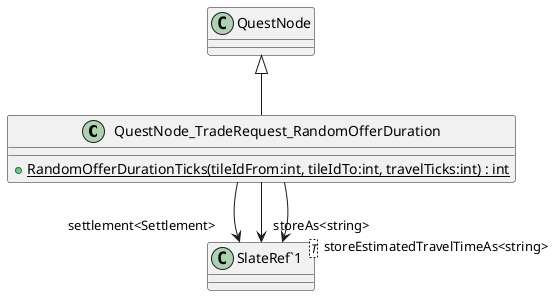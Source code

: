 @startuml
class QuestNode_TradeRequest_RandomOfferDuration {
    + {static} RandomOfferDurationTicks(tileIdFrom:int, tileIdTo:int, travelTicks:int) : int
}
class "SlateRef`1"<T> {
}
QuestNode <|-- QuestNode_TradeRequest_RandomOfferDuration
QuestNode_TradeRequest_RandomOfferDuration --> "settlement<Settlement>" "SlateRef`1"
QuestNode_TradeRequest_RandomOfferDuration --> "storeAs<string>" "SlateRef`1"
QuestNode_TradeRequest_RandomOfferDuration --> "storeEstimatedTravelTimeAs<string>" "SlateRef`1"
@enduml
